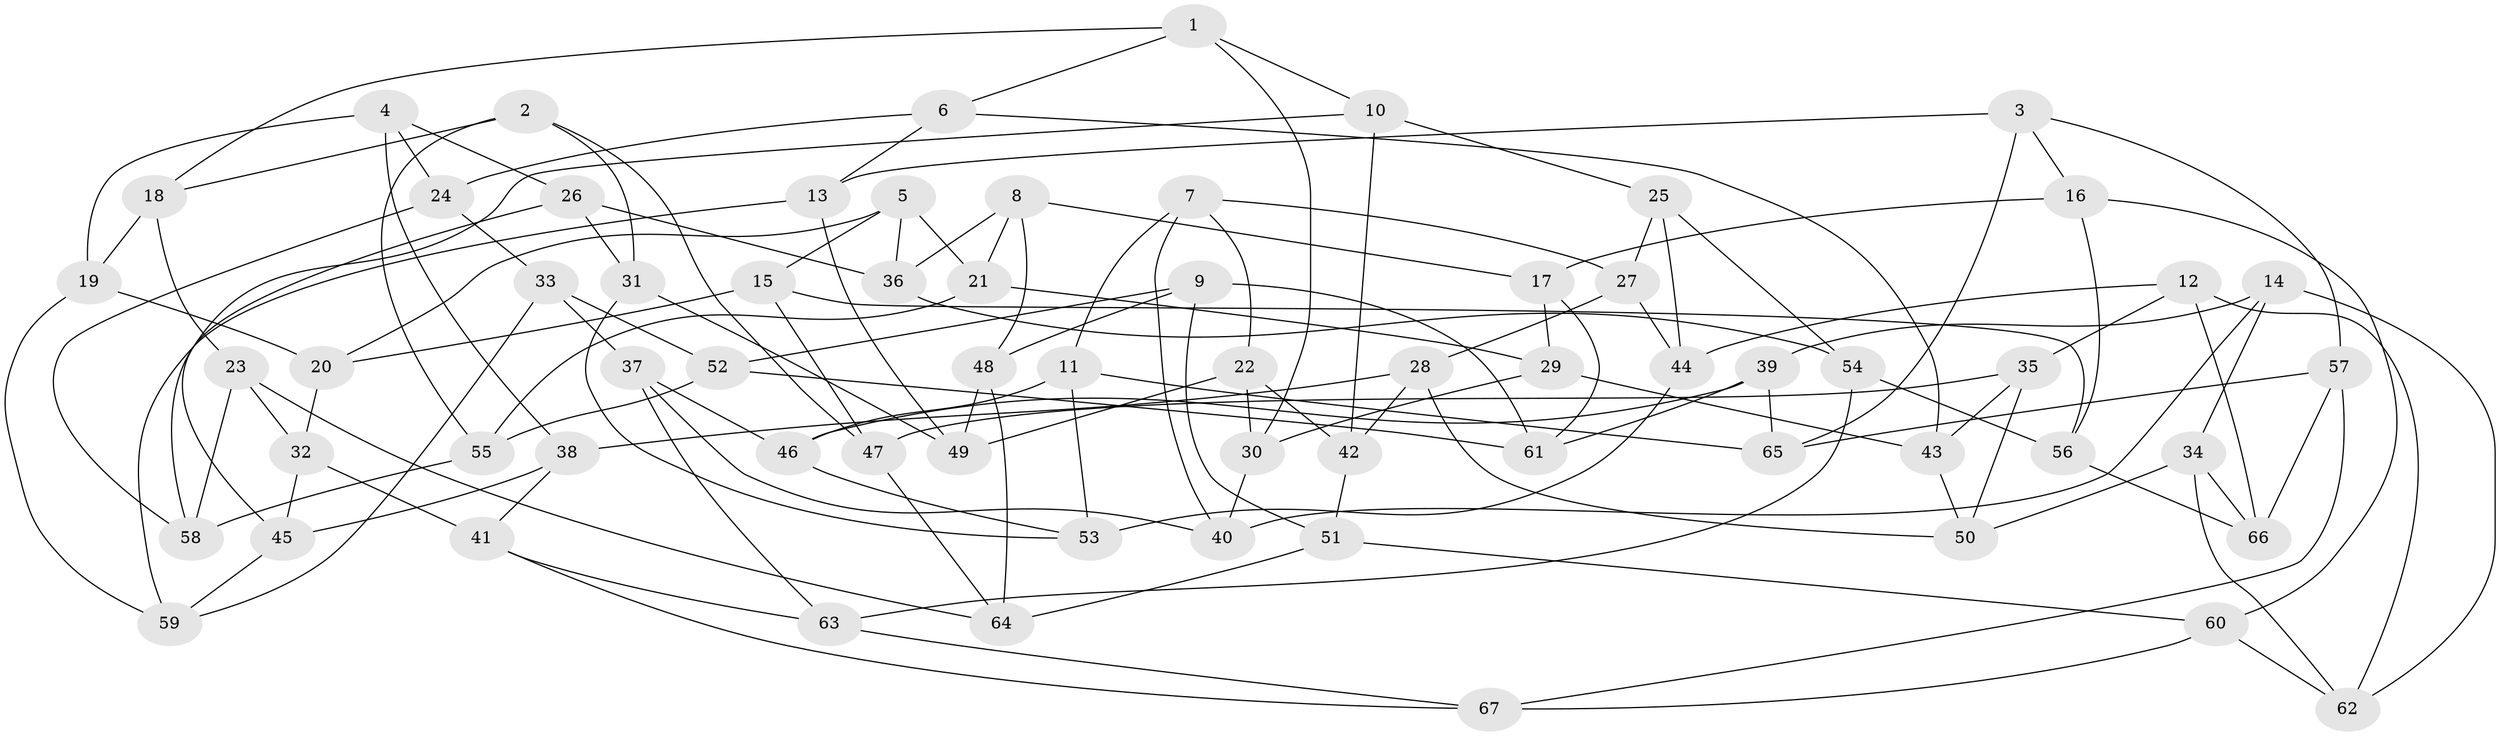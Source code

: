 // Generated by graph-tools (version 1.1) at 2025/03/03/09/25 03:03:01]
// undirected, 67 vertices, 134 edges
graph export_dot {
graph [start="1"]
  node [color=gray90,style=filled];
  1;
  2;
  3;
  4;
  5;
  6;
  7;
  8;
  9;
  10;
  11;
  12;
  13;
  14;
  15;
  16;
  17;
  18;
  19;
  20;
  21;
  22;
  23;
  24;
  25;
  26;
  27;
  28;
  29;
  30;
  31;
  32;
  33;
  34;
  35;
  36;
  37;
  38;
  39;
  40;
  41;
  42;
  43;
  44;
  45;
  46;
  47;
  48;
  49;
  50;
  51;
  52;
  53;
  54;
  55;
  56;
  57;
  58;
  59;
  60;
  61;
  62;
  63;
  64;
  65;
  66;
  67;
  1 -- 10;
  1 -- 6;
  1 -- 30;
  1 -- 18;
  2 -- 47;
  2 -- 31;
  2 -- 55;
  2 -- 18;
  3 -- 65;
  3 -- 16;
  3 -- 57;
  3 -- 13;
  4 -- 38;
  4 -- 19;
  4 -- 26;
  4 -- 24;
  5 -- 15;
  5 -- 36;
  5 -- 21;
  5 -- 20;
  6 -- 43;
  6 -- 24;
  6 -- 13;
  7 -- 27;
  7 -- 22;
  7 -- 40;
  7 -- 11;
  8 -- 17;
  8 -- 48;
  8 -- 36;
  8 -- 21;
  9 -- 52;
  9 -- 61;
  9 -- 51;
  9 -- 48;
  10 -- 45;
  10 -- 42;
  10 -- 25;
  11 -- 65;
  11 -- 53;
  11 -- 46;
  12 -- 35;
  12 -- 66;
  12 -- 44;
  12 -- 62;
  13 -- 49;
  13 -- 59;
  14 -- 34;
  14 -- 62;
  14 -- 40;
  14 -- 39;
  15 -- 56;
  15 -- 20;
  15 -- 47;
  16 -- 56;
  16 -- 17;
  16 -- 60;
  17 -- 61;
  17 -- 29;
  18 -- 23;
  18 -- 19;
  19 -- 59;
  19 -- 20;
  20 -- 32;
  21 -- 29;
  21 -- 55;
  22 -- 49;
  22 -- 42;
  22 -- 30;
  23 -- 64;
  23 -- 32;
  23 -- 58;
  24 -- 58;
  24 -- 33;
  25 -- 54;
  25 -- 27;
  25 -- 44;
  26 -- 31;
  26 -- 58;
  26 -- 36;
  27 -- 28;
  27 -- 44;
  28 -- 38;
  28 -- 50;
  28 -- 42;
  29 -- 30;
  29 -- 43;
  30 -- 40;
  31 -- 49;
  31 -- 53;
  32 -- 41;
  32 -- 45;
  33 -- 52;
  33 -- 59;
  33 -- 37;
  34 -- 50;
  34 -- 66;
  34 -- 62;
  35 -- 43;
  35 -- 47;
  35 -- 50;
  36 -- 54;
  37 -- 63;
  37 -- 40;
  37 -- 46;
  38 -- 41;
  38 -- 45;
  39 -- 46;
  39 -- 65;
  39 -- 61;
  41 -- 63;
  41 -- 67;
  42 -- 51;
  43 -- 50;
  44 -- 53;
  45 -- 59;
  46 -- 53;
  47 -- 64;
  48 -- 64;
  48 -- 49;
  51 -- 64;
  51 -- 60;
  52 -- 55;
  52 -- 61;
  54 -- 56;
  54 -- 63;
  55 -- 58;
  56 -- 66;
  57 -- 67;
  57 -- 66;
  57 -- 65;
  60 -- 67;
  60 -- 62;
  63 -- 67;
}
